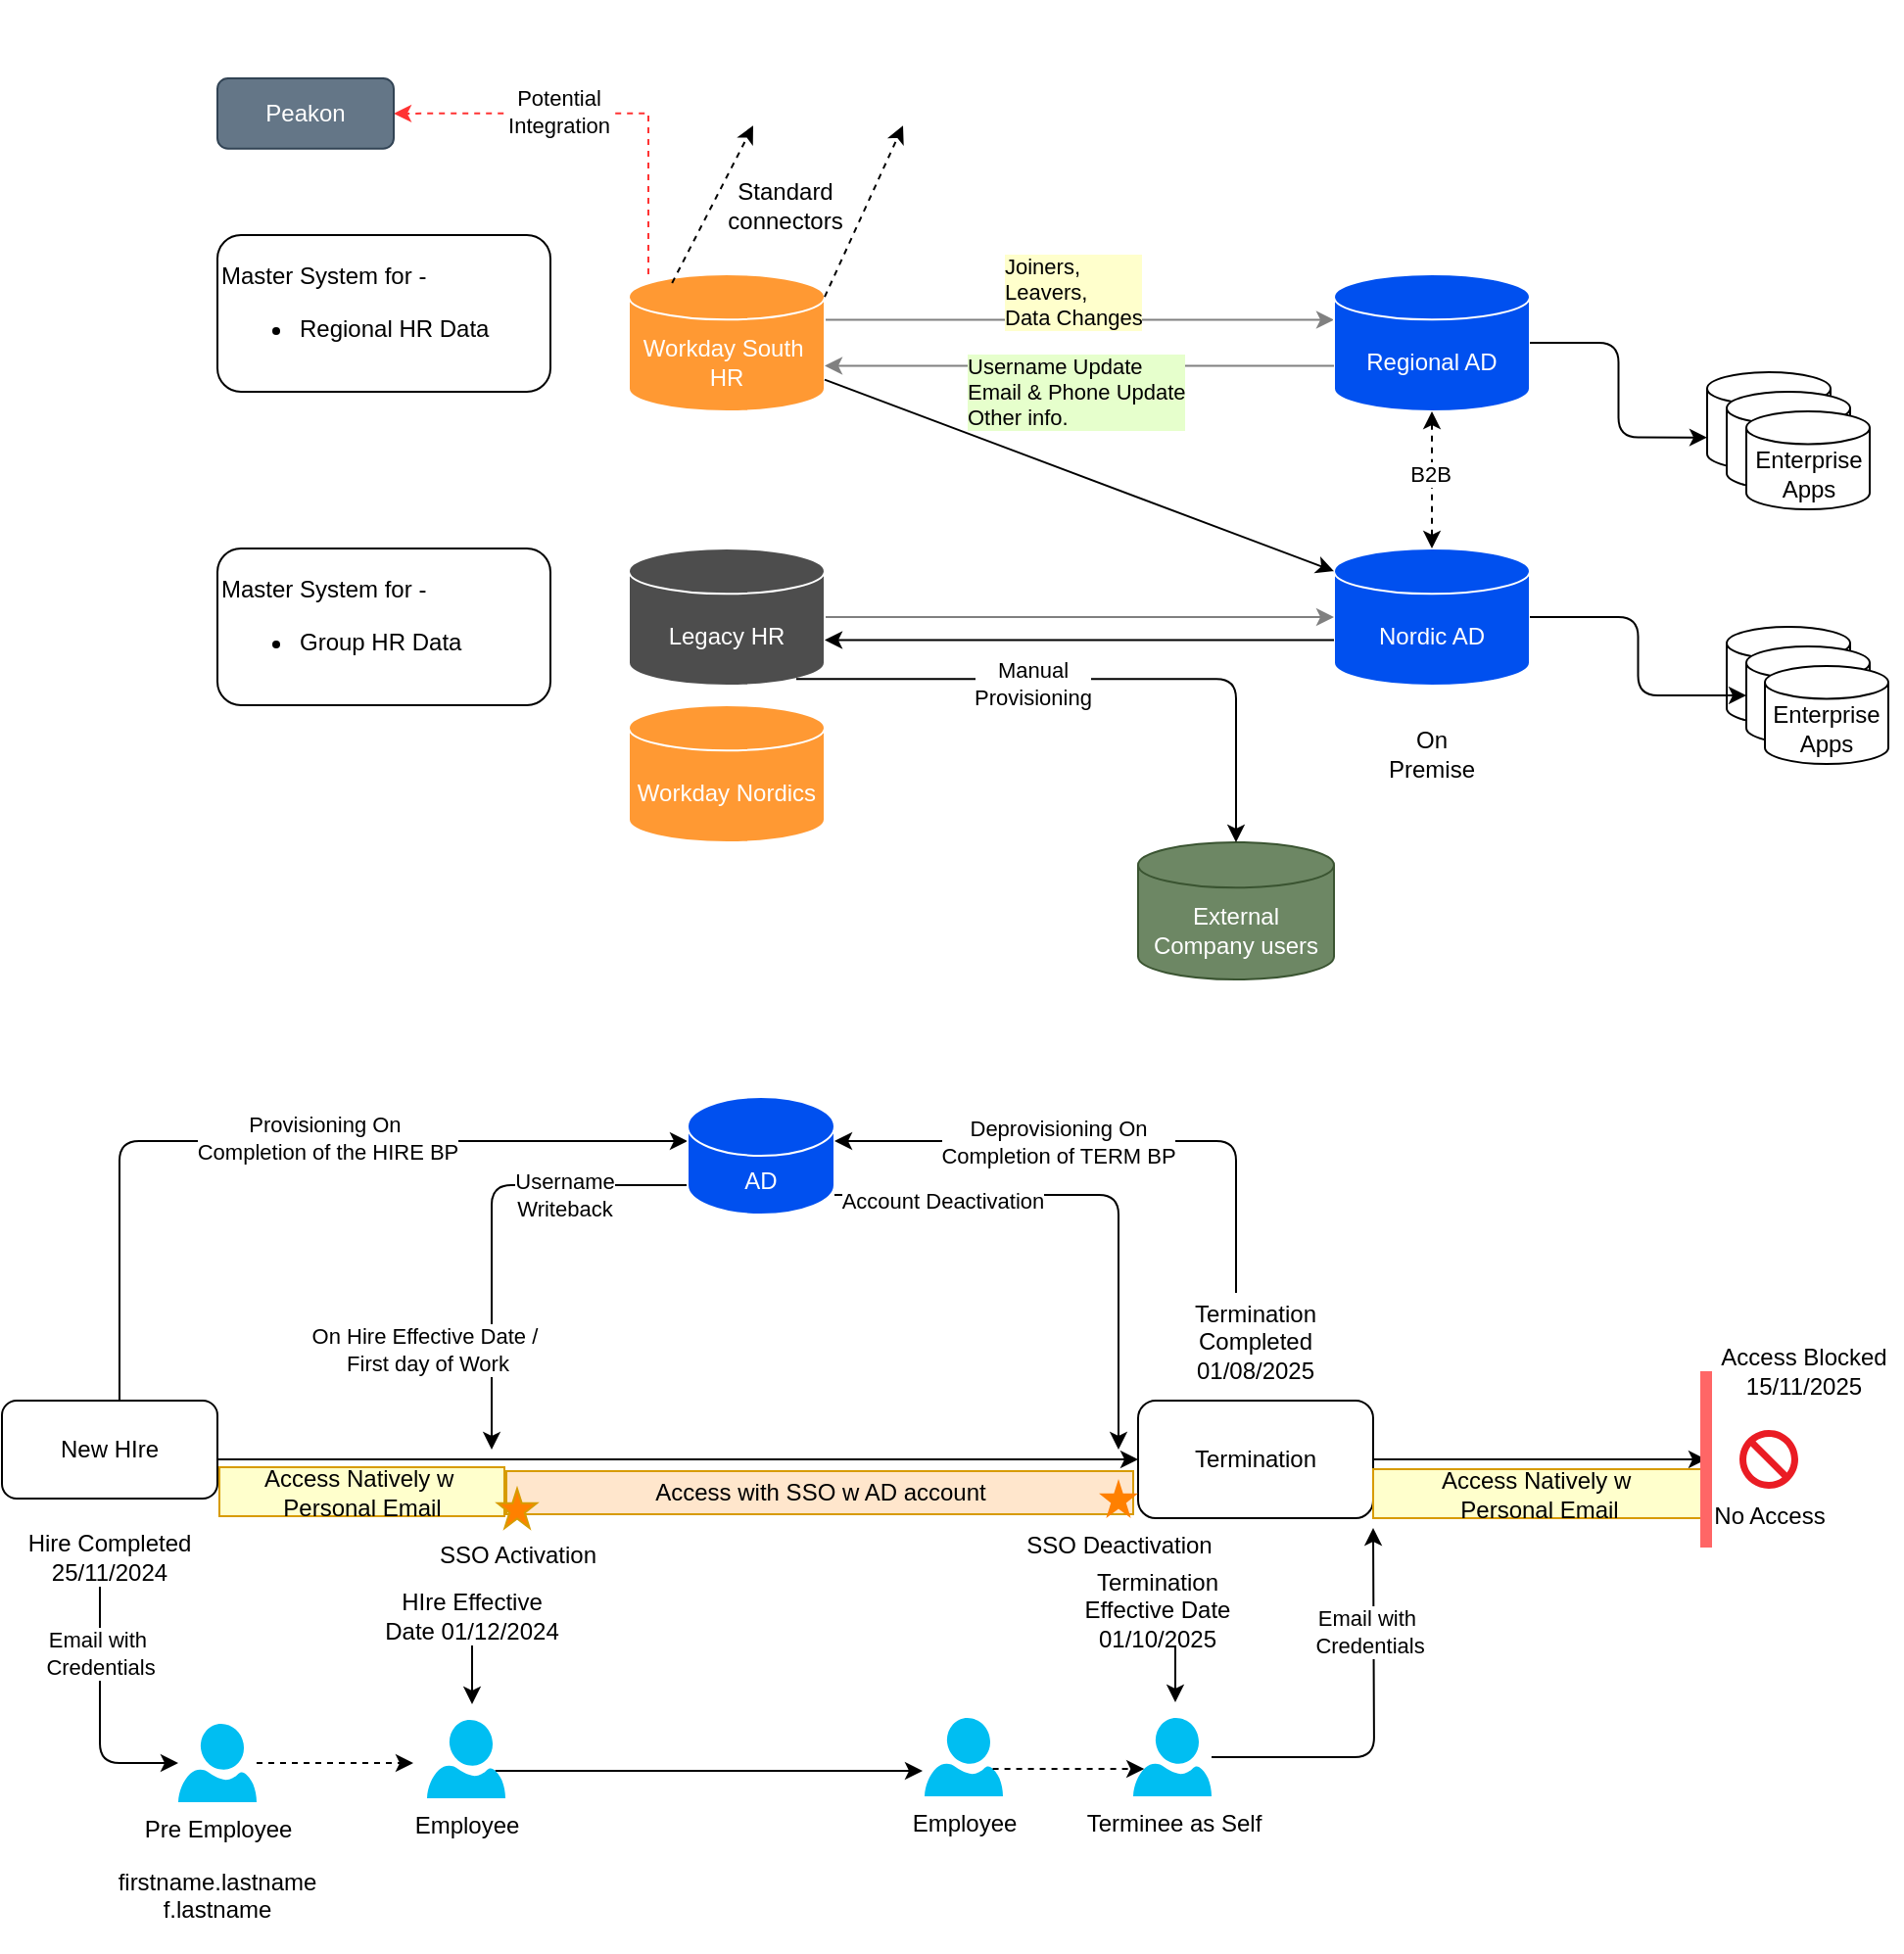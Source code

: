 <mxfile version="25.0.1">
  <diagram name="Page-1" id="16DJUUefyJ5n3v-dOrl0">
    <mxGraphModel dx="1647" dy="877" grid="1" gridSize="10" guides="1" tooltips="1" connect="1" arrows="1" fold="1" page="1" pageScale="1" pageWidth="850" pageHeight="1100" math="0" shadow="0">
      <root>
        <mxCell id="0" />
        <mxCell id="1" parent="0" />
        <mxCell id="LZgdyZKfw_Hqr-pZkjHU-8" style="edgeStyle=orthogonalEdgeStyle;rounded=0;orthogonalLoop=1;jettySize=auto;html=1;exitX=1;exitY=0;exitDx=0;exitDy=23.285;exitPerimeter=0;entryX=0;entryY=0;entryDx=0;entryDy=23.285;entryPerimeter=0;strokeColor=#808080;" parent="1" source="LZgdyZKfw_Hqr-pZkjHU-1" target="LZgdyZKfw_Hqr-pZkjHU-2" edge="1">
          <mxGeometry relative="1" as="geometry">
            <mxPoint x="720" y="195" as="targetPoint" />
          </mxGeometry>
        </mxCell>
        <mxCell id="LZgdyZKfw_Hqr-pZkjHU-9" value="Joiners,&amp;nbsp;&lt;div&gt;Leavers,&amp;nbsp;&lt;/div&gt;&lt;div&gt;Data Changes&lt;/div&gt;" style="edgeLabel;html=1;align=left;verticalAlign=middle;resizable=0;points=[];labelBackgroundColor=#FFFFCC;" parent="LZgdyZKfw_Hqr-pZkjHU-8" vertex="1" connectable="0">
          <mxGeometry x="-0.137" y="-3" relative="1" as="geometry">
            <mxPoint x="-22" y="-18" as="offset" />
          </mxGeometry>
        </mxCell>
        <mxCell id="K9CJdr4P2z_giRNbt8QO-3" style="edgeStyle=orthogonalEdgeStyle;rounded=0;orthogonalLoop=1;jettySize=auto;html=1;entryX=1;entryY=0.5;entryDx=0;entryDy=0;dashed=1;strokeColor=#FF3333;" edge="1" parent="1" source="LZgdyZKfw_Hqr-pZkjHU-1" target="LZgdyZKfw_Hqr-pZkjHU-31">
          <mxGeometry relative="1" as="geometry">
            <Array as="points">
              <mxPoint x="370" y="78" />
            </Array>
          </mxGeometry>
        </mxCell>
        <mxCell id="K9CJdr4P2z_giRNbt8QO-4" value="Potential&lt;div&gt;Integration&lt;/div&gt;" style="edgeLabel;html=1;align=center;verticalAlign=middle;resizable=0;points=[];" vertex="1" connectable="0" parent="K9CJdr4P2z_giRNbt8QO-3">
          <mxGeometry x="0.205" y="-1" relative="1" as="geometry">
            <mxPoint as="offset" />
          </mxGeometry>
        </mxCell>
        <mxCell id="LZgdyZKfw_Hqr-pZkjHU-1" value="&lt;font color=&quot;#ffffff&quot;&gt;Workday South&amp;nbsp;&lt;/font&gt;&lt;div&gt;&lt;font color=&quot;#ffffff&quot;&gt;HR&lt;/font&gt;&lt;/div&gt;" style="shape=cylinder3;whiteSpace=wrap;html=1;boundedLbl=1;backgroundOutline=1;size=11.57;fillColor=#FF9933;strokeColor=#FFFFFF;" parent="1" vertex="1">
          <mxGeometry x="360" y="160" width="100" height="70" as="geometry" />
        </mxCell>
        <mxCell id="LZgdyZKfw_Hqr-pZkjHU-2" value="&lt;font color=&quot;#ffffff&quot;&gt;Regional AD&lt;/font&gt;" style="shape=cylinder3;whiteSpace=wrap;html=1;boundedLbl=1;backgroundOutline=1;size=11.57;fillColor=#0050ef;strokeColor=#FFFFFF;fontColor=#ffffff;" parent="1" vertex="1">
          <mxGeometry x="720" y="160" width="100" height="70" as="geometry" />
        </mxCell>
        <mxCell id="LZgdyZKfw_Hqr-pZkjHU-3" value="&lt;font color=&quot;#ffffff&quot;&gt;Nordic AD&lt;/font&gt;" style="shape=cylinder3;whiteSpace=wrap;html=1;boundedLbl=1;backgroundOutline=1;size=11.57;fillColor=#0050ef;strokeColor=#FFFFFF;fontColor=#ffffff;" parent="1" vertex="1">
          <mxGeometry x="720" y="300" width="100" height="70" as="geometry" />
        </mxCell>
        <mxCell id="LZgdyZKfw_Hqr-pZkjHU-10" style="edgeStyle=orthogonalEdgeStyle;rounded=0;orthogonalLoop=1;jettySize=auto;html=1;strokeColor=#808080;" parent="1" source="LZgdyZKfw_Hqr-pZkjHU-4" target="LZgdyZKfw_Hqr-pZkjHU-3" edge="1">
          <mxGeometry relative="1" as="geometry" />
        </mxCell>
        <mxCell id="LZgdyZKfw_Hqr-pZkjHU-4" value="&lt;font color=&quot;#ffffff&quot;&gt;Legacy HR&lt;/font&gt;" style="shape=cylinder3;whiteSpace=wrap;html=1;boundedLbl=1;backgroundOutline=1;size=11.57;fillColor=#4D4D4D;strokeColor=#FFFFFF;" parent="1" vertex="1">
          <mxGeometry x="360" y="300" width="100" height="70" as="geometry" />
        </mxCell>
        <mxCell id="LZgdyZKfw_Hqr-pZkjHU-6" value="Master System for -&lt;div&gt;&lt;ul&gt;&lt;li&gt;Regional HR Data&lt;/li&gt;&lt;/ul&gt;&lt;/div&gt;" style="rounded=1;whiteSpace=wrap;html=1;align=left;" parent="1" vertex="1">
          <mxGeometry x="150" y="140" width="170" height="80" as="geometry" />
        </mxCell>
        <mxCell id="LZgdyZKfw_Hqr-pZkjHU-7" value="Master System for -&lt;div&gt;&lt;ul&gt;&lt;li&gt;Group HR Data&lt;/li&gt;&lt;/ul&gt;&lt;/div&gt;" style="rounded=1;whiteSpace=wrap;html=1;align=left;" parent="1" vertex="1">
          <mxGeometry x="150" y="300" width="170" height="80" as="geometry" />
        </mxCell>
        <mxCell id="LZgdyZKfw_Hqr-pZkjHU-21" value="" style="shape=image;verticalLabelPosition=bottom;labelBackgroundColor=default;verticalAlign=top;aspect=fixed;imageAspect=0;image=https://fiverr-res.cloudinary.com/images/t_main1,q_auto,f_auto,q_auto,f_auto/gigs/108752200/original/5159b4772c1ada2357f151b6da500f9ecf998ab4/implement-or-configure-your-active-directory-and-exchange.jpg;" parent="1" vertex="1">
          <mxGeometry x="390" y="20" width="100" height="64.12" as="geometry" />
        </mxCell>
        <mxCell id="LZgdyZKfw_Hqr-pZkjHU-23" value="" style="shape=image;verticalLabelPosition=bottom;labelBackgroundColor=default;verticalAlign=top;aspect=fixed;imageAspect=0;image=https://seeklogo.com/images/O/okta-logo-B6234AFF6F-seeklogo.com.png;" parent="1" vertex="1">
          <mxGeometry x="500" y="54.12" width="89.11" height="30" as="geometry" />
        </mxCell>
        <mxCell id="LZgdyZKfw_Hqr-pZkjHU-25" value="" style="endArrow=classic;html=1;rounded=0;dashed=1;entryX=0;entryY=1;entryDx=0;entryDy=0;exitX=1;exitY=0;exitDx=0;exitDy=11.57;exitPerimeter=0;" parent="1" source="LZgdyZKfw_Hqr-pZkjHU-1" target="LZgdyZKfw_Hqr-pZkjHU-23" edge="1">
          <mxGeometry width="50" height="50" relative="1" as="geometry">
            <mxPoint x="460" y="160" as="sourcePoint" />
            <mxPoint x="510" y="70" as="targetPoint" />
          </mxGeometry>
        </mxCell>
        <mxCell id="LZgdyZKfw_Hqr-pZkjHU-26" value="" style="endArrow=classic;html=1;rounded=0;dashed=1;exitX=0.221;exitY=0.064;exitDx=0;exitDy=0;exitPerimeter=0;" parent="1" source="LZgdyZKfw_Hqr-pZkjHU-1" target="LZgdyZKfw_Hqr-pZkjHU-21" edge="1">
          <mxGeometry width="50" height="50" relative="1" as="geometry">
            <mxPoint x="460" y="170" as="sourcePoint" />
            <mxPoint x="520" y="80" as="targetPoint" />
          </mxGeometry>
        </mxCell>
        <mxCell id="LZgdyZKfw_Hqr-pZkjHU-27" value="Standard&lt;div&gt;connectors&lt;/div&gt;" style="text;html=1;align=center;verticalAlign=middle;whiteSpace=wrap;rounded=0;" parent="1" vertex="1">
          <mxGeometry x="410" y="110" width="60" height="30" as="geometry" />
        </mxCell>
        <mxCell id="LZgdyZKfw_Hqr-pZkjHU-28" style="edgeStyle=orthogonalEdgeStyle;rounded=1;orthogonalLoop=1;jettySize=auto;html=1;exitX=0;exitY=0;exitDx=0;exitDy=46.715;exitPerimeter=0;entryX=1;entryY=0;entryDx=0;entryDy=46.715;entryPerimeter=0;curved=0;strokeColor=#808080;" parent="1" source="LZgdyZKfw_Hqr-pZkjHU-2" target="LZgdyZKfw_Hqr-pZkjHU-1" edge="1">
          <mxGeometry relative="1" as="geometry">
            <Array as="points">
              <mxPoint x="630" y="207" />
              <mxPoint x="630" y="207" />
            </Array>
          </mxGeometry>
        </mxCell>
        <mxCell id="LZgdyZKfw_Hqr-pZkjHU-29" value="Username Update&lt;div&gt;Email &amp;amp; Phone Update&lt;/div&gt;&lt;div&gt;Other info.&lt;/div&gt;" style="edgeLabel;html=1;align=left;verticalAlign=middle;resizable=0;points=[];labelBackgroundColor=#E6FFCC;" parent="LZgdyZKfw_Hqr-pZkjHU-28" vertex="1" connectable="0">
          <mxGeometry x="0.143" y="3" relative="1" as="geometry">
            <mxPoint x="-41" y="10" as="offset" />
          </mxGeometry>
        </mxCell>
        <mxCell id="LZgdyZKfw_Hqr-pZkjHU-30" value="On Premise" style="text;html=1;align=center;verticalAlign=middle;whiteSpace=wrap;rounded=0;" parent="1" vertex="1">
          <mxGeometry x="740" y="390" width="60" height="30" as="geometry" />
        </mxCell>
        <mxCell id="LZgdyZKfw_Hqr-pZkjHU-31" value="Peakon" style="rounded=1;whiteSpace=wrap;html=1;fillColor=#647687;fontColor=#ffffff;strokeColor=#314354;" parent="1" vertex="1">
          <mxGeometry x="150" y="60" width="90" height="35.88" as="geometry" />
        </mxCell>
        <mxCell id="LZgdyZKfw_Hqr-pZkjHU-32" style="edgeStyle=orthogonalEdgeStyle;rounded=0;orthogonalLoop=1;jettySize=auto;html=1;entryX=0.5;entryY=0;entryDx=0;entryDy=0;entryPerimeter=0;startArrow=classic;startFill=1;dashed=1;" parent="1" source="LZgdyZKfw_Hqr-pZkjHU-2" target="LZgdyZKfw_Hqr-pZkjHU-3" edge="1">
          <mxGeometry relative="1" as="geometry" />
        </mxCell>
        <mxCell id="LZgdyZKfw_Hqr-pZkjHU-33" value="B2B" style="edgeLabel;html=1;align=center;verticalAlign=middle;resizable=0;points=[];" parent="LZgdyZKfw_Hqr-pZkjHU-32" vertex="1" connectable="0">
          <mxGeometry x="-0.093" y="-1" relative="1" as="geometry">
            <mxPoint as="offset" />
          </mxGeometry>
        </mxCell>
        <mxCell id="LZgdyZKfw_Hqr-pZkjHU-34" style="edgeStyle=orthogonalEdgeStyle;rounded=0;orthogonalLoop=1;jettySize=auto;html=1;exitX=0;exitY=0;exitDx=0;exitDy=46.715;exitPerimeter=0;entryX=1;entryY=0;entryDx=0;entryDy=46.715;entryPerimeter=0;" parent="1" source="LZgdyZKfw_Hqr-pZkjHU-3" target="LZgdyZKfw_Hqr-pZkjHU-4" edge="1">
          <mxGeometry relative="1" as="geometry" />
        </mxCell>
        <mxCell id="LZgdyZKfw_Hqr-pZkjHU-35" style="edgeStyle=orthogonalEdgeStyle;rounded=0;orthogonalLoop=1;jettySize=auto;html=1;entryX=0;entryY=0.5;entryDx=0;entryDy=0;exitX=1;exitY=0.5;exitDx=0;exitDy=0;" parent="1" source="LZgdyZKfw_Hqr-pZkjHU-38" target="LZgdyZKfw_Hqr-pZkjHU-40" edge="1">
          <mxGeometry relative="1" as="geometry">
            <Array as="points">
              <mxPoint x="150" y="765" />
            </Array>
          </mxGeometry>
        </mxCell>
        <mxCell id="LZgdyZKfw_Hqr-pZkjHU-36" style="edgeStyle=orthogonalEdgeStyle;rounded=1;orthogonalLoop=1;jettySize=auto;html=1;entryX=0;entryY=0;entryDx=0;entryDy=22.5;entryPerimeter=0;curved=0;" parent="1" source="LZgdyZKfw_Hqr-pZkjHU-38" target="LZgdyZKfw_Hqr-pZkjHU-54" edge="1">
          <mxGeometry relative="1" as="geometry">
            <Array as="points">
              <mxPoint x="100" y="603" />
            </Array>
          </mxGeometry>
        </mxCell>
        <mxCell id="LZgdyZKfw_Hqr-pZkjHU-37" value="Provisioning On&amp;nbsp;&lt;div&gt;Completion of the HIRE BP&lt;/div&gt;" style="edgeLabel;html=1;align=center;verticalAlign=middle;resizable=0;points=[];" parent="LZgdyZKfw_Hqr-pZkjHU-36" vertex="1" connectable="0">
          <mxGeometry x="0.036" relative="1" as="geometry">
            <mxPoint x="19" y="-2" as="offset" />
          </mxGeometry>
        </mxCell>
        <mxCell id="LZgdyZKfw_Hqr-pZkjHU-38" value="New HIre" style="rounded=1;whiteSpace=wrap;html=1;" parent="1" vertex="1">
          <mxGeometry x="40" y="735" width="110" height="50" as="geometry" />
        </mxCell>
        <mxCell id="LZgdyZKfw_Hqr-pZkjHU-39" style="edgeStyle=orthogonalEdgeStyle;rounded=0;orthogonalLoop=1;jettySize=auto;html=1;" parent="1" source="LZgdyZKfw_Hqr-pZkjHU-40" edge="1">
          <mxGeometry relative="1" as="geometry">
            <mxPoint x="910" y="765" as="targetPoint" />
          </mxGeometry>
        </mxCell>
        <mxCell id="LZgdyZKfw_Hqr-pZkjHU-40" value="Termination" style="rounded=1;whiteSpace=wrap;html=1;" parent="1" vertex="1">
          <mxGeometry x="620" y="735" width="120" height="60" as="geometry" />
        </mxCell>
        <mxCell id="LZgdyZKfw_Hqr-pZkjHU-41" value="HIre Effective Date 01/12/2024" style="text;html=1;align=center;verticalAlign=middle;whiteSpace=wrap;rounded=0;" parent="1" vertex="1">
          <mxGeometry x="230" y="830" width="100" height="30" as="geometry" />
        </mxCell>
        <mxCell id="LZgdyZKfw_Hqr-pZkjHU-42" style="edgeStyle=orthogonalEdgeStyle;rounded=1;orthogonalLoop=1;jettySize=auto;html=1;curved=0;" parent="1" source="LZgdyZKfw_Hqr-pZkjHU-44" target="LZgdyZKfw_Hqr-pZkjHU-47" edge="1">
          <mxGeometry relative="1" as="geometry">
            <Array as="points">
              <mxPoint x="90" y="920" />
            </Array>
          </mxGeometry>
        </mxCell>
        <mxCell id="LZgdyZKfw_Hqr-pZkjHU-43" value="Email with&amp;nbsp;&lt;div&gt;Credentials&lt;/div&gt;" style="edgeLabel;html=1;align=center;verticalAlign=middle;resizable=0;points=[];" parent="LZgdyZKfw_Hqr-pZkjHU-42" vertex="1" connectable="0">
          <mxGeometry x="-0.478" relative="1" as="geometry">
            <mxPoint as="offset" />
          </mxGeometry>
        </mxCell>
        <mxCell id="LZgdyZKfw_Hqr-pZkjHU-44" value="Hire Completed&lt;div&gt;25/11/2024&lt;/div&gt;" style="text;html=1;align=center;verticalAlign=middle;whiteSpace=wrap;rounded=0;" parent="1" vertex="1">
          <mxGeometry x="50" y="800" width="90" height="30" as="geometry" />
        </mxCell>
        <mxCell id="LZgdyZKfw_Hqr-pZkjHU-45" style="edgeStyle=orthogonalEdgeStyle;rounded=0;orthogonalLoop=1;jettySize=auto;html=1;exitX=0.87;exitY=0.65;exitDx=0;exitDy=0;exitPerimeter=0;" parent="1" source="LZgdyZKfw_Hqr-pZkjHU-48" edge="1">
          <mxGeometry relative="1" as="geometry">
            <mxPoint x="510" y="924" as="targetPoint" />
          </mxGeometry>
        </mxCell>
        <mxCell id="LZgdyZKfw_Hqr-pZkjHU-46" style="edgeStyle=orthogonalEdgeStyle;rounded=0;orthogonalLoop=1;jettySize=auto;html=1;dashed=1;" parent="1" source="LZgdyZKfw_Hqr-pZkjHU-47" edge="1">
          <mxGeometry relative="1" as="geometry">
            <mxPoint x="250" y="920" as="targetPoint" />
          </mxGeometry>
        </mxCell>
        <mxCell id="LZgdyZKfw_Hqr-pZkjHU-47" value="Pre Employee" style="verticalLabelPosition=bottom;html=1;verticalAlign=top;align=center;strokeColor=none;fillColor=#00BEF2;shape=mxgraph.azure.user;" parent="1" vertex="1">
          <mxGeometry x="130" y="900" width="40" height="40" as="geometry" />
        </mxCell>
        <mxCell id="LZgdyZKfw_Hqr-pZkjHU-48" value="Employee" style="verticalLabelPosition=bottom;html=1;verticalAlign=top;align=center;strokeColor=none;fillColor=#00BEF2;shape=mxgraph.azure.user;" parent="1" vertex="1">
          <mxGeometry x="257" y="898" width="40" height="40" as="geometry" />
        </mxCell>
        <mxCell id="LZgdyZKfw_Hqr-pZkjHU-49" value="" style="endArrow=classic;html=1;rounded=0;" parent="1" edge="1">
          <mxGeometry width="50" height="50" relative="1" as="geometry">
            <mxPoint x="280" y="860" as="sourcePoint" />
            <mxPoint x="280" y="890" as="targetPoint" />
          </mxGeometry>
        </mxCell>
        <mxCell id="LZgdyZKfw_Hqr-pZkjHU-50" style="edgeStyle=orthogonalEdgeStyle;rounded=1;orthogonalLoop=1;jettySize=auto;html=1;exitX=0;exitY=1;exitDx=0;exitDy=-15;exitPerimeter=0;curved=0;" parent="1" source="LZgdyZKfw_Hqr-pZkjHU-54" edge="1">
          <mxGeometry relative="1" as="geometry">
            <mxPoint x="290" y="760" as="targetPoint" />
            <mxPoint x="380" y="592.5" as="sourcePoint" />
            <Array as="points">
              <mxPoint x="290" y="625" />
            </Array>
          </mxGeometry>
        </mxCell>
        <mxCell id="LZgdyZKfw_Hqr-pZkjHU-51" value="&lt;div&gt;On Hire Effective Date /&amp;nbsp;&lt;/div&gt;&lt;div&gt;First day of Work&lt;/div&gt;" style="edgeLabel;html=1;align=center;verticalAlign=middle;resizable=0;points=[];" parent="LZgdyZKfw_Hqr-pZkjHU-50" vertex="1" connectable="0">
          <mxGeometry x="0.145" y="1" relative="1" as="geometry">
            <mxPoint x="-34" y="49" as="offset" />
          </mxGeometry>
        </mxCell>
        <mxCell id="LZgdyZKfw_Hqr-pZkjHU-52" value="Username&lt;div&gt;Writeback&lt;/div&gt;" style="edgeLabel;html=1;align=center;verticalAlign=middle;resizable=0;points=[];" parent="LZgdyZKfw_Hqr-pZkjHU-50" vertex="1" connectable="0">
          <mxGeometry x="-0.378" y="-1" relative="1" as="geometry">
            <mxPoint x="10" y="6" as="offset" />
          </mxGeometry>
        </mxCell>
        <mxCell id="LZgdyZKfw_Hqr-pZkjHU-53" style="edgeStyle=orthogonalEdgeStyle;rounded=1;orthogonalLoop=1;jettySize=auto;html=1;curved=0;" parent="1" source="LZgdyZKfw_Hqr-pZkjHU-54" edge="1">
          <mxGeometry relative="1" as="geometry">
            <mxPoint x="610" y="760" as="targetPoint" />
            <Array as="points">
              <mxPoint x="610" y="630" />
            </Array>
          </mxGeometry>
        </mxCell>
        <mxCell id="LZgdyZKfw_Hqr-pZkjHU-54" value="AD" style="shape=cylinder3;whiteSpace=wrap;html=1;boundedLbl=1;backgroundOutline=1;size=15;fillColor=#0050ef;fontColor=#ffffff;strokeColor=#FFFFFF;" parent="1" vertex="1">
          <mxGeometry x="390" y="580" width="75" height="60" as="geometry" />
        </mxCell>
        <mxCell id="LZgdyZKfw_Hqr-pZkjHU-55" value="Employee" style="verticalLabelPosition=bottom;html=1;verticalAlign=top;align=center;strokeColor=none;fillColor=#00BEF2;shape=mxgraph.azure.user;" parent="1" vertex="1">
          <mxGeometry x="511" y="897" width="40" height="40" as="geometry" />
        </mxCell>
        <mxCell id="LZgdyZKfw_Hqr-pZkjHU-56" value="Termination Effective Date 01/10/2025" style="text;html=1;align=center;verticalAlign=middle;whiteSpace=wrap;rounded=0;" parent="1" vertex="1">
          <mxGeometry x="580" y="827" width="100" height="30" as="geometry" />
        </mxCell>
        <mxCell id="LZgdyZKfw_Hqr-pZkjHU-57" style="edgeStyle=orthogonalEdgeStyle;rounded=1;orthogonalLoop=1;jettySize=auto;html=1;curved=0;" parent="1" source="LZgdyZKfw_Hqr-pZkjHU-59" edge="1">
          <mxGeometry relative="1" as="geometry">
            <mxPoint x="740" y="800" as="targetPoint" />
          </mxGeometry>
        </mxCell>
        <mxCell id="LZgdyZKfw_Hqr-pZkjHU-58" value="Email with&amp;nbsp;&lt;div&gt;Credentials&lt;/div&gt;" style="edgeLabel;html=1;align=center;verticalAlign=middle;resizable=0;points=[];" parent="LZgdyZKfw_Hqr-pZkjHU-57" vertex="1" connectable="0">
          <mxGeometry x="0.469" y="2" relative="1" as="geometry">
            <mxPoint as="offset" />
          </mxGeometry>
        </mxCell>
        <mxCell id="LZgdyZKfw_Hqr-pZkjHU-59" value="Terminee as Self" style="verticalLabelPosition=bottom;html=1;verticalAlign=top;align=center;strokeColor=none;fillColor=#00BEF2;shape=mxgraph.azure.user;" parent="1" vertex="1">
          <mxGeometry x="617.5" y="897" width="40" height="40" as="geometry" />
        </mxCell>
        <mxCell id="LZgdyZKfw_Hqr-pZkjHU-60" value="Termination&lt;div&gt;Completed&lt;/div&gt;&lt;div&gt;01/08/2025&lt;/div&gt;" style="text;html=1;align=center;verticalAlign=middle;whiteSpace=wrap;rounded=0;" parent="1" vertex="1">
          <mxGeometry x="630" y="690" width="100" height="30" as="geometry" />
        </mxCell>
        <mxCell id="LZgdyZKfw_Hqr-pZkjHU-61" value="Access with SSO w AD account" style="rounded=0;whiteSpace=wrap;html=1;fillColor=#ffe6cc;strokeColor=#d79b00;" parent="1" vertex="1">
          <mxGeometry x="297.5" y="771" width="320" height="22" as="geometry" />
        </mxCell>
        <mxCell id="LZgdyZKfw_Hqr-pZkjHU-62" value="Access Natively w&amp;nbsp;&lt;div&gt;Personal Email&lt;/div&gt;" style="rounded=0;whiteSpace=wrap;html=1;fillColor=#FFFFCC;strokeColor=#d79b00;" parent="1" vertex="1">
          <mxGeometry x="151" y="769" width="145.5" height="25" as="geometry" />
        </mxCell>
        <mxCell id="LZgdyZKfw_Hqr-pZkjHU-63" value="Access Natively w&amp;nbsp;&lt;div&gt;Personal Email&lt;/div&gt;" style="rounded=0;whiteSpace=wrap;html=1;fillColor=#FFFFCC;strokeColor=#d79b00;" parent="1" vertex="1">
          <mxGeometry x="740" y="770" width="170" height="25" as="geometry" />
        </mxCell>
        <mxCell id="LZgdyZKfw_Hqr-pZkjHU-64" value="No Access" style="sketch=0;aspect=fixed;pointerEvents=1;shadow=0;dashed=0;html=1;strokeColor=none;labelPosition=center;verticalLabelPosition=bottom;verticalAlign=top;align=center;shape=mxgraph.mscae.enterprise.not_allowed;fillColor=#EA1C24;" parent="1" vertex="1">
          <mxGeometry x="927" y="750" width="30" height="30" as="geometry" />
        </mxCell>
        <mxCell id="LZgdyZKfw_Hqr-pZkjHU-65" value="" style="endArrow=none;html=1;rounded=0;strokeWidth=6;strokeColor=#FF6666;" parent="1" edge="1">
          <mxGeometry width="50" height="50" relative="1" as="geometry">
            <mxPoint x="910" y="810" as="sourcePoint" />
            <mxPoint x="910" y="720" as="targetPoint" />
          </mxGeometry>
        </mxCell>
        <mxCell id="LZgdyZKfw_Hqr-pZkjHU-66" style="edgeStyle=orthogonalEdgeStyle;rounded=0;orthogonalLoop=1;jettySize=auto;html=1;dashed=1;entryX=0.14;entryY=0.65;entryDx=0;entryDy=0;entryPerimeter=0;exitX=0.87;exitY=0.65;exitDx=0;exitDy=0;exitPerimeter=0;" parent="1" source="LZgdyZKfw_Hqr-pZkjHU-55" target="LZgdyZKfw_Hqr-pZkjHU-59" edge="1">
          <mxGeometry relative="1" as="geometry">
            <mxPoint x="260" y="930" as="targetPoint" />
            <mxPoint x="470" y="923" as="sourcePoint" />
          </mxGeometry>
        </mxCell>
        <mxCell id="LZgdyZKfw_Hqr-pZkjHU-67" value="" style="endArrow=classic;html=1;rounded=0;" parent="1" edge="1">
          <mxGeometry width="50" height="50" relative="1" as="geometry">
            <mxPoint x="639" y="860" as="sourcePoint" />
            <mxPoint x="639" y="889" as="targetPoint" />
          </mxGeometry>
        </mxCell>
        <mxCell id="LZgdyZKfw_Hqr-pZkjHU-68" value="SSO Activation" style="verticalLabelPosition=bottom;verticalAlign=top;html=1;shape=mxgraph.basic.star;fillColor=#FF8000;strokeColor=#d79b00;" parent="1" vertex="1">
          <mxGeometry x="293" y="780" width="20" height="20" as="geometry" />
        </mxCell>
        <mxCell id="LZgdyZKfw_Hqr-pZkjHU-69" style="edgeStyle=orthogonalEdgeStyle;rounded=1;orthogonalLoop=1;jettySize=auto;html=1;entryX=1;entryY=0;entryDx=0;entryDy=22.5;entryPerimeter=0;curved=0;" parent="1" target="LZgdyZKfw_Hqr-pZkjHU-54" edge="1">
          <mxGeometry relative="1" as="geometry">
            <mxPoint x="670" y="680" as="sourcePoint" />
            <Array as="points">
              <mxPoint x="670" y="603" />
            </Array>
          </mxGeometry>
        </mxCell>
        <mxCell id="LZgdyZKfw_Hqr-pZkjHU-70" value="Deprovisioning On&lt;div&gt;Completion of TERM BP&lt;/div&gt;" style="edgeLabel;html=1;align=center;verticalAlign=middle;resizable=0;points=[];" parent="LZgdyZKfw_Hqr-pZkjHU-69" vertex="1" connectable="0">
          <mxGeometry x="0.192" relative="1" as="geometry">
            <mxPoint as="offset" />
          </mxGeometry>
        </mxCell>
        <mxCell id="LZgdyZKfw_Hqr-pZkjHU-71" value="Access Blocked&lt;div&gt;15/11/2025&lt;/div&gt;" style="text;html=1;align=center;verticalAlign=middle;whiteSpace=wrap;rounded=0;" parent="1" vertex="1">
          <mxGeometry x="910" y="705" width="100" height="30" as="geometry" />
        </mxCell>
        <mxCell id="LZgdyZKfw_Hqr-pZkjHU-72" value="SSO Deactivation" style="verticalLabelPosition=bottom;verticalAlign=top;html=1;shape=mxgraph.basic.star;fillColor=#FF8000;strokeColor=none;" parent="1" vertex="1">
          <mxGeometry x="600" y="775" width="20" height="20" as="geometry" />
        </mxCell>
        <mxCell id="LZgdyZKfw_Hqr-pZkjHU-73" value="firstname.lastname&lt;div&gt;f.lastname&lt;/div&gt;&lt;div&gt;&lt;br&gt;&lt;/div&gt;" style="text;html=1;align=center;verticalAlign=middle;whiteSpace=wrap;rounded=0;" parent="1" vertex="1">
          <mxGeometry x="90" y="980" width="120" height="30" as="geometry" />
        </mxCell>
        <mxCell id="LZgdyZKfw_Hqr-pZkjHU-74" value="Account Deactivation" style="edgeLabel;html=1;align=center;verticalAlign=middle;resizable=0;points=[];" parent="1" vertex="1" connectable="0">
          <mxGeometry x="339.997" y="630" as="geometry">
            <mxPoint x="180" y="3" as="offset" />
          </mxGeometry>
        </mxCell>
        <mxCell id="LZgdyZKfw_Hqr-pZkjHU-75" value="" style="endArrow=classic;html=1;rounded=0;entryX=0;entryY=0;entryDx=0;entryDy=11.57;entryPerimeter=0;" parent="1" source="LZgdyZKfw_Hqr-pZkjHU-1" target="LZgdyZKfw_Hqr-pZkjHU-3" edge="1">
          <mxGeometry width="50" height="50" relative="1" as="geometry">
            <mxPoint x="460" y="370" as="sourcePoint" />
            <mxPoint x="510" y="320" as="targetPoint" />
          </mxGeometry>
        </mxCell>
        <mxCell id="LZgdyZKfw_Hqr-pZkjHU-76" value="&lt;font color=&quot;#ffffff&quot;&gt;Workday Nordics&lt;/font&gt;" style="shape=cylinder3;whiteSpace=wrap;html=1;boundedLbl=1;backgroundOutline=1;size=11.57;fillColor=#FF9933;strokeColor=#FFFFFF;" parent="1" vertex="1">
          <mxGeometry x="360" y="380" width="100" height="70" as="geometry" />
        </mxCell>
        <mxCell id="LZgdyZKfw_Hqr-pZkjHU-77" value="" style="shape=cylinder3;whiteSpace=wrap;html=1;boundedLbl=1;backgroundOutline=1;size=8.363;" parent="1" vertex="1">
          <mxGeometry x="910.5" y="210" width="63" height="50" as="geometry" />
        </mxCell>
        <mxCell id="LZgdyZKfw_Hqr-pZkjHU-78" value="" style="shape=cylinder3;whiteSpace=wrap;html=1;boundedLbl=1;backgroundOutline=1;size=8.363;" parent="1" vertex="1">
          <mxGeometry x="920.5" y="220" width="63" height="50" as="geometry" />
        </mxCell>
        <mxCell id="LZgdyZKfw_Hqr-pZkjHU-79" value="Enterprise&lt;div&gt;Apps&lt;/div&gt;" style="shape=cylinder3;whiteSpace=wrap;html=1;boundedLbl=1;backgroundOutline=1;size=8.363;" parent="1" vertex="1">
          <mxGeometry x="930.5" y="230" width="63" height="50" as="geometry" />
        </mxCell>
        <mxCell id="LZgdyZKfw_Hqr-pZkjHU-80" style="edgeStyle=orthogonalEdgeStyle;rounded=1;orthogonalLoop=1;jettySize=auto;html=1;entryX=0;entryY=0;entryDx=0;entryDy=33.318;entryPerimeter=0;curved=0;" parent="1" source="LZgdyZKfw_Hqr-pZkjHU-2" target="LZgdyZKfw_Hqr-pZkjHU-77" edge="1">
          <mxGeometry relative="1" as="geometry" />
        </mxCell>
        <mxCell id="LZgdyZKfw_Hqr-pZkjHU-81" value="" style="shape=cylinder3;whiteSpace=wrap;html=1;boundedLbl=1;backgroundOutline=1;size=8.363;" parent="1" vertex="1">
          <mxGeometry x="920.5" y="340" width="63" height="50" as="geometry" />
        </mxCell>
        <mxCell id="LZgdyZKfw_Hqr-pZkjHU-82" value="" style="shape=cylinder3;whiteSpace=wrap;html=1;boundedLbl=1;backgroundOutline=1;size=8.363;" parent="1" vertex="1">
          <mxGeometry x="930.5" y="350" width="63" height="50" as="geometry" />
        </mxCell>
        <mxCell id="LZgdyZKfw_Hqr-pZkjHU-84" style="edgeStyle=orthogonalEdgeStyle;rounded=1;orthogonalLoop=1;jettySize=auto;html=1;entryX=0;entryY=0.5;entryDx=0;entryDy=0;entryPerimeter=0;curved=0;" parent="1" source="LZgdyZKfw_Hqr-pZkjHU-3" target="LZgdyZKfw_Hqr-pZkjHU-82" edge="1">
          <mxGeometry relative="1" as="geometry" />
        </mxCell>
        <mxCell id="LZgdyZKfw_Hqr-pZkjHU-85" value="&lt;font color=&quot;#ffffff&quot;&gt;External&lt;/font&gt;&lt;div&gt;&lt;font color=&quot;#ffffff&quot;&gt;Company users&lt;/font&gt;&lt;/div&gt;" style="shape=cylinder3;whiteSpace=wrap;html=1;boundedLbl=1;backgroundOutline=1;size=11.57;fillColor=#6d8764;strokeColor=#3A5431;fontColor=#ffffff;" parent="1" vertex="1">
          <mxGeometry x="620" y="450" width="100" height="70" as="geometry" />
        </mxCell>
        <mxCell id="LZgdyZKfw_Hqr-pZkjHU-86" style="edgeStyle=orthogonalEdgeStyle;rounded=1;orthogonalLoop=1;jettySize=auto;html=1;exitX=0.855;exitY=1;exitDx=0;exitDy=-3.355;exitPerimeter=0;entryX=0.5;entryY=0;entryDx=0;entryDy=0;entryPerimeter=0;curved=0;" parent="1" source="LZgdyZKfw_Hqr-pZkjHU-4" target="LZgdyZKfw_Hqr-pZkjHU-85" edge="1">
          <mxGeometry relative="1" as="geometry" />
        </mxCell>
        <mxCell id="LZgdyZKfw_Hqr-pZkjHU-87" value="Manual&lt;div&gt;Provisioning&lt;/div&gt;" style="edgeLabel;html=1;align=center;verticalAlign=middle;resizable=0;points=[];" parent="LZgdyZKfw_Hqr-pZkjHU-86" vertex="1" connectable="0">
          <mxGeometry x="-0.22" y="-2" relative="1" as="geometry">
            <mxPoint as="offset" />
          </mxGeometry>
        </mxCell>
        <mxCell id="K9CJdr4P2z_giRNbt8QO-5" value="Enterprise&lt;div&gt;Apps&lt;/div&gt;" style="shape=cylinder3;whiteSpace=wrap;html=1;boundedLbl=1;backgroundOutline=1;size=8.363;" vertex="1" parent="1">
          <mxGeometry x="940" y="360" width="63" height="50" as="geometry" />
        </mxCell>
      </root>
    </mxGraphModel>
  </diagram>
</mxfile>
